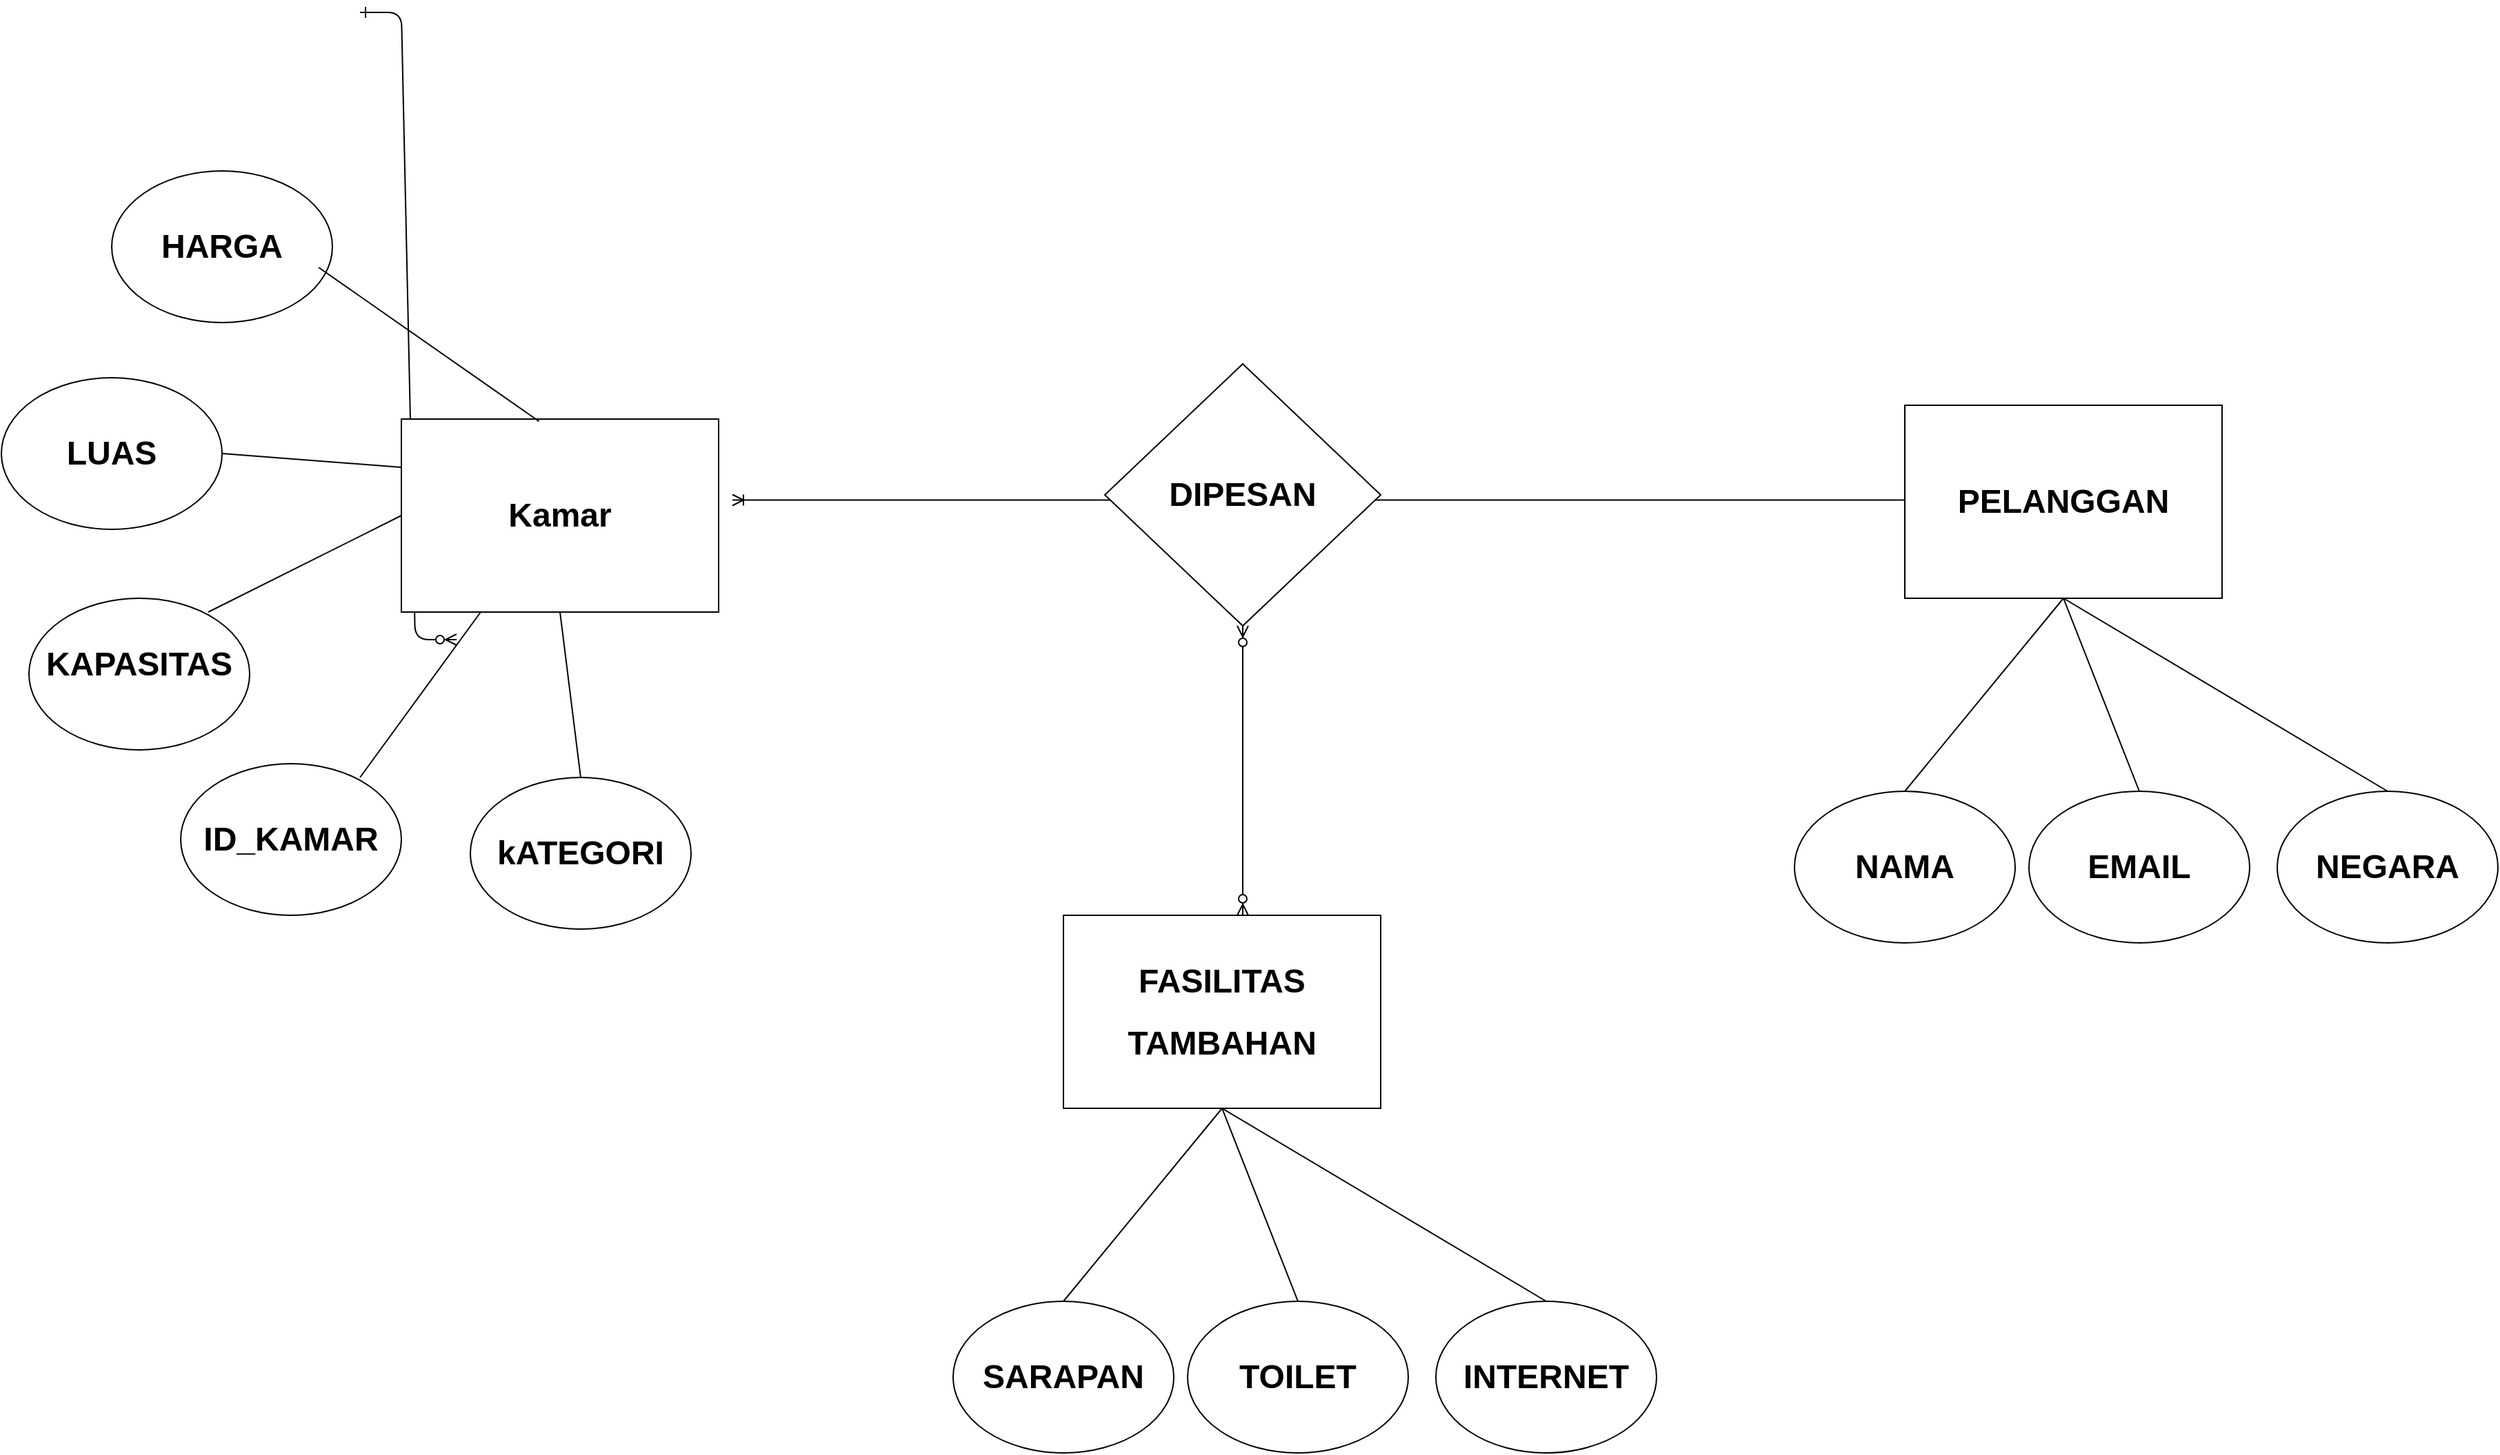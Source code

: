 <mxfile version="17.2.1" type="github">
  <diagram id="R2lEEEUBdFMjLlhIrx00" name="Page-1">
    <mxGraphModel dx="1653" dy="873" grid="1" gridSize="10" guides="1" tooltips="1" connect="1" arrows="1" fold="1" page="1" pageScale="1" pageWidth="1920" pageHeight="1200" math="0" shadow="0" extFonts="Permanent Marker^https://fonts.googleapis.com/css?family=Permanent+Marker">
      <root>
        <mxCell id="0" />
        <mxCell id="1" parent="0" />
        <mxCell id="C-vyLk0tnHw3VtMMgP7b-1" value="" style="edgeStyle=entityRelationEdgeStyle;endArrow=ERzeroToMany;startArrow=ERone;endFill=1;startFill=0;" parent="1" target="C-vyLk0tnHw3VtMMgP7b-6" edge="1">
          <mxGeometry width="100" height="100" relative="1" as="geometry">
            <mxPoint x="370" y="165" as="sourcePoint" />
            <mxPoint x="440" y="620" as="targetPoint" />
          </mxGeometry>
        </mxCell>
        <mxCell id="iZK5-GARmJ8crfaxncLN-1" value="&lt;h1&gt;&lt;b&gt;Kamar&lt;/b&gt;&lt;/h1&gt;" style="rounded=0;whiteSpace=wrap;html=1;" vertex="1" parent="1">
          <mxGeometry x="400" y="460" width="230" height="140" as="geometry" />
        </mxCell>
        <mxCell id="iZK5-GARmJ8crfaxncLN-5" value="&lt;h1&gt;ID_KAMAR&lt;/h1&gt;" style="ellipse;whiteSpace=wrap;html=1;" vertex="1" parent="1">
          <mxGeometry x="240" y="710" width="160" height="110" as="geometry" />
        </mxCell>
        <mxCell id="iZK5-GARmJ8crfaxncLN-7" value="" style="endArrow=none;html=1;rounded=0;entryX=0.25;entryY=1;entryDx=0;entryDy=0;" edge="1" parent="1" target="iZK5-GARmJ8crfaxncLN-1">
          <mxGeometry width="50" height="50" relative="1" as="geometry">
            <mxPoint x="370" y="720" as="sourcePoint" />
            <mxPoint x="460" y="610" as="targetPoint" />
          </mxGeometry>
        </mxCell>
        <mxCell id="iZK5-GARmJ8crfaxncLN-8" value="&lt;h1&gt;kATEGORI&lt;/h1&gt;" style="ellipse;whiteSpace=wrap;html=1;" vertex="1" parent="1">
          <mxGeometry x="450" y="720" width="160" height="110" as="geometry" />
        </mxCell>
        <mxCell id="iZK5-GARmJ8crfaxncLN-9" value="" style="endArrow=none;html=1;rounded=0;exitX=0.5;exitY=0;exitDx=0;exitDy=0;entryX=0.5;entryY=1;entryDx=0;entryDy=0;" edge="1" parent="1" source="iZK5-GARmJ8crfaxncLN-8" target="iZK5-GARmJ8crfaxncLN-1">
          <mxGeometry width="50" height="50" relative="1" as="geometry">
            <mxPoint x="580" y="730" as="sourcePoint" />
            <mxPoint x="545" y="590" as="targetPoint" />
          </mxGeometry>
        </mxCell>
        <mxCell id="iZK5-GARmJ8crfaxncLN-10" value="&lt;h1&gt;KAPASITAS&lt;/h1&gt;&lt;span style=&quot;color: rgba(0 , 0 , 0 , 0) ; font-family: monospace ; font-size: 0px&quot;&gt;%3CmxGraphModel%3E%3Croot%3E%3CmxCell%20id%3D%220%22%2F%3E%3CmxCell%20id%3D%221%22%20parent%3D%220%22%2F%3E%3CmxCell%20id%3D%222%22%20value%3D%22%26lt%3Bh1%26gt%3BID_KAMAR%26lt%3B%2Fh1%26gt%3B%22%20style%3D%22ellipse%3BwhiteSpace%3Dwrap%3Bhtml%3D1%3B%22%20vertex%3D%221%22%20parent%3D%221%22%3E%3CmxGeometry%20x%3D%22240%22%20y%3D%22710%22%20width%3D%22160%22%20height%3D%22110%22%20as%3D%22geometry%22%2F%3E%3C%2FmxCell%3E%3CmxCell%20id%3D%223%22%20value%3D%22%22%20style%3D%22endArrow%3Dnone%3Bhtml%3D1%3Brounded%3D0%3BentryX%3D0.25%3BentryY%3D1%3BentryDx%3D0%3BentryDy%3D0%3B%22%20edge%3D%221%22%20parent%3D%221%22%3E%3CmxGeometry%20width%3D%2250%22%20height%3D%2250%22%20relative%3D%221%22%20as%3D%22geometry%22%3E%3CmxPoint%20x%3D%22370%22%20y%3D%22720%22%20as%3D%22sourcePoint%22%2F%3E%3CmxPoint%20x%3D%22457.5%22%20y%3D%22600%22%20as%3D%22targetPoint%22%2F%3E%3C%2FmxGeometry%3E%3C%2FmxCell%3E%3C%2Froot%3E%3C%2FmxGraphModel%3E&lt;/span&gt;&lt;span style=&quot;color: rgba(0 , 0 , 0 , 0) ; font-family: monospace ; font-size: 0px&quot;&gt;%3CmxGraphModel%3E%3Croot%3E%3CmxCell%20id%3D%220%22%2F%3E%3CmxCell%20id%3D%221%22%20parent%3D%220%22%2F%3E%3CmxCell%20id%3D%222%22%20value%3D%22%26lt%3Bh1%26gt%3BID_KAMAR%26lt%3B%2Fh1%26gt%3B%22%20style%3D%22ellipse%3BwhiteSpace%3Dwrap%3Bhtml%3D1%3B%22%20vertex%3D%221%22%20parent%3D%221%22%3E%3CmxGeometry%20x%3D%22240%22%20y%3D%22710%22%20width%3D%22160%22%20height%3D%22110%22%20as%3D%22geometry%22%2F%3E%3C%2FmxCell%3E%3CmxCell%20id%3D%223%22%20value%3D%22%22%20style%3D%22endArrow%3Dnone%3Bhtml%3D1%3Brounded%3D0%3BentryX%3D0.25%3BentryY%3D1%3BentryDx%3D0%3BentryDy%3D0%3B%22%20edge%3D%221%22%20parent%3D%221%22%3E%3CmxGeometry%20width%3D%2250%22%20height%3D%2250%22%20relative%3D%221%22%20as%3D%22geometry%22%3E%3CmxPoint%20x%3D%22370%22%20y%3D%22720%22%20as%3D%22sourcePoint%22%2F%3E%3CmxPoint%20x%3D%22457.5%22%20y%3D%22600%22%20as%3D%22targetPoint%22%2F%3E%3C%2FmxGeometry%3E%3C%2FmxCell%3E%3C%2Froot%3E%3C%2FmxGraphModel%3E&lt;/span&gt;" style="ellipse;whiteSpace=wrap;html=1;" vertex="1" parent="1">
          <mxGeometry x="130" y="590" width="160" height="110" as="geometry" />
        </mxCell>
        <mxCell id="iZK5-GARmJ8crfaxncLN-11" value="" style="endArrow=none;html=1;rounded=0;entryX=0;entryY=0.5;entryDx=0;entryDy=0;" edge="1" parent="1" target="iZK5-GARmJ8crfaxncLN-1">
          <mxGeometry width="50" height="50" relative="1" as="geometry">
            <mxPoint x="260" y="600" as="sourcePoint" />
            <mxPoint x="347.5" y="480" as="targetPoint" />
          </mxGeometry>
        </mxCell>
        <mxCell id="iZK5-GARmJ8crfaxncLN-12" value="&lt;h1&gt;LUAS&lt;/h1&gt;" style="ellipse;whiteSpace=wrap;html=1;" vertex="1" parent="1">
          <mxGeometry x="110" y="430" width="160" height="110" as="geometry" />
        </mxCell>
        <mxCell id="iZK5-GARmJ8crfaxncLN-13" value="" style="endArrow=none;html=1;rounded=0;entryX=0;entryY=0.25;entryDx=0;entryDy=0;exitX=1;exitY=0.5;exitDx=0;exitDy=0;" edge="1" parent="1" source="iZK5-GARmJ8crfaxncLN-12" target="iZK5-GARmJ8crfaxncLN-1">
          <mxGeometry width="50" height="50" relative="1" as="geometry">
            <mxPoint x="240" y="440" as="sourcePoint" />
            <mxPoint x="327.5" y="320" as="targetPoint" />
          </mxGeometry>
        </mxCell>
        <mxCell id="iZK5-GARmJ8crfaxncLN-14" value="&lt;h1&gt;HARGA&lt;/h1&gt;" style="ellipse;whiteSpace=wrap;html=1;" vertex="1" parent="1">
          <mxGeometry x="190" y="280" width="160" height="110" as="geometry" />
        </mxCell>
        <mxCell id="iZK5-GARmJ8crfaxncLN-15" value="" style="endArrow=none;html=1;rounded=0;entryX=0.434;entryY=0.012;entryDx=0;entryDy=0;entryPerimeter=0;" edge="1" parent="1" target="iZK5-GARmJ8crfaxncLN-1">
          <mxGeometry width="50" height="50" relative="1" as="geometry">
            <mxPoint x="340" y="350" as="sourcePoint" />
            <mxPoint x="515" y="470" as="targetPoint" />
          </mxGeometry>
        </mxCell>
        <mxCell id="iZK5-GARmJ8crfaxncLN-16" value="" style="edgeStyle=entityRelationEdgeStyle;fontSize=12;html=1;endArrow=ERoneToMany;startArrow=ERoneToMany;rounded=0;" edge="1" parent="1">
          <mxGeometry width="100" height="100" relative="1" as="geometry">
            <mxPoint x="640" y="518.75" as="sourcePoint" />
            <mxPoint x="1500" y="518.75" as="targetPoint" />
          </mxGeometry>
        </mxCell>
        <mxCell id="iZK5-GARmJ8crfaxncLN-17" value="&lt;h1&gt;DIPESAN&lt;/h1&gt;" style="rhombus;whiteSpace=wrap;html=1;" vertex="1" parent="1">
          <mxGeometry x="910" y="420" width="200" height="190" as="geometry" />
        </mxCell>
        <mxCell id="iZK5-GARmJ8crfaxncLN-20" value="&lt;h1&gt;PELANGGAN&lt;/h1&gt;" style="rounded=0;whiteSpace=wrap;html=1;" vertex="1" parent="1">
          <mxGeometry x="1490" y="450" width="230" height="140" as="geometry" />
        </mxCell>
        <mxCell id="iZK5-GARmJ8crfaxncLN-21" value="&lt;h1&gt;NAMA&lt;/h1&gt;" style="ellipse;whiteSpace=wrap;html=1;" vertex="1" parent="1">
          <mxGeometry x="1410" y="730" width="160" height="110" as="geometry" />
        </mxCell>
        <mxCell id="iZK5-GARmJ8crfaxncLN-22" value="" style="endArrow=none;html=1;rounded=0;exitX=0.5;exitY=0;exitDx=0;exitDy=0;" edge="1" parent="1" source="iZK5-GARmJ8crfaxncLN-21">
          <mxGeometry width="50" height="50" relative="1" as="geometry">
            <mxPoint x="1540" y="740" as="sourcePoint" />
            <mxPoint x="1605" y="590" as="targetPoint" />
          </mxGeometry>
        </mxCell>
        <mxCell id="iZK5-GARmJ8crfaxncLN-23" value="&lt;h1&gt;EMAIL&lt;/h1&gt;" style="ellipse;whiteSpace=wrap;html=1;" vertex="1" parent="1">
          <mxGeometry x="1580" y="730" width="160" height="110" as="geometry" />
        </mxCell>
        <mxCell id="iZK5-GARmJ8crfaxncLN-24" value="" style="endArrow=none;html=1;rounded=0;exitX=0.5;exitY=0;exitDx=0;exitDy=0;entryX=0.5;entryY=1;entryDx=0;entryDy=0;" edge="1" parent="1" source="iZK5-GARmJ8crfaxncLN-23" target="iZK5-GARmJ8crfaxncLN-20">
          <mxGeometry width="50" height="50" relative="1" as="geometry">
            <mxPoint x="1710" y="740" as="sourcePoint" />
            <mxPoint x="1560" y="640" as="targetPoint" />
          </mxGeometry>
        </mxCell>
        <mxCell id="iZK5-GARmJ8crfaxncLN-25" value="&lt;h1&gt;NEGARA&lt;/h1&gt;" style="ellipse;whiteSpace=wrap;html=1;" vertex="1" parent="1">
          <mxGeometry x="1760" y="730" width="160" height="110" as="geometry" />
        </mxCell>
        <mxCell id="iZK5-GARmJ8crfaxncLN-26" value="" style="endArrow=none;html=1;rounded=0;exitX=0.5;exitY=0;exitDx=0;exitDy=0;" edge="1" parent="1" source="iZK5-GARmJ8crfaxncLN-25">
          <mxGeometry width="50" height="50" relative="1" as="geometry">
            <mxPoint x="610" y="760" as="sourcePoint" />
            <mxPoint x="1605" y="590" as="targetPoint" />
          </mxGeometry>
        </mxCell>
        <mxCell id="iZK5-GARmJ8crfaxncLN-27" value="&lt;h1&gt;FASILITAS&lt;/h1&gt;&lt;h1&gt;TAMBAHAN&lt;/h1&gt;" style="rounded=0;whiteSpace=wrap;html=1;" vertex="1" parent="1">
          <mxGeometry x="880" y="820" width="230" height="140" as="geometry" />
        </mxCell>
        <mxCell id="iZK5-GARmJ8crfaxncLN-28" value="&lt;h1&gt;SARAPAN&lt;/h1&gt;" style="ellipse;whiteSpace=wrap;html=1;" vertex="1" parent="1">
          <mxGeometry x="800" y="1100" width="160" height="110" as="geometry" />
        </mxCell>
        <mxCell id="iZK5-GARmJ8crfaxncLN-29" value="" style="endArrow=none;html=1;rounded=0;exitX=0.5;exitY=0;exitDx=0;exitDy=0;" edge="1" parent="1" source="iZK5-GARmJ8crfaxncLN-28">
          <mxGeometry width="50" height="50" relative="1" as="geometry">
            <mxPoint x="930" y="1110" as="sourcePoint" />
            <mxPoint x="995" y="960" as="targetPoint" />
          </mxGeometry>
        </mxCell>
        <mxCell id="iZK5-GARmJ8crfaxncLN-30" value="&lt;h1&gt;TOILET&lt;/h1&gt;" style="ellipse;whiteSpace=wrap;html=1;" vertex="1" parent="1">
          <mxGeometry x="970" y="1100" width="160" height="110" as="geometry" />
        </mxCell>
        <mxCell id="iZK5-GARmJ8crfaxncLN-31" value="" style="endArrow=none;html=1;rounded=0;exitX=0.5;exitY=0;exitDx=0;exitDy=0;entryX=0.5;entryY=1;entryDx=0;entryDy=0;" edge="1" parent="1" source="iZK5-GARmJ8crfaxncLN-30" target="iZK5-GARmJ8crfaxncLN-27">
          <mxGeometry width="50" height="50" relative="1" as="geometry">
            <mxPoint x="1100" y="1110" as="sourcePoint" />
            <mxPoint x="950" y="1010" as="targetPoint" />
          </mxGeometry>
        </mxCell>
        <mxCell id="iZK5-GARmJ8crfaxncLN-32" value="&lt;h1&gt;INTERNET&lt;/h1&gt;" style="ellipse;whiteSpace=wrap;html=1;" vertex="1" parent="1">
          <mxGeometry x="1150" y="1100" width="160" height="110" as="geometry" />
        </mxCell>
        <mxCell id="iZK5-GARmJ8crfaxncLN-33" value="" style="endArrow=none;html=1;rounded=0;exitX=0.5;exitY=0;exitDx=0;exitDy=0;" edge="1" parent="1" source="iZK5-GARmJ8crfaxncLN-32">
          <mxGeometry width="50" height="50" relative="1" as="geometry">
            <mxPoint y="1130" as="sourcePoint" />
            <mxPoint x="995" y="960" as="targetPoint" />
          </mxGeometry>
        </mxCell>
        <mxCell id="iZK5-GARmJ8crfaxncLN-34" value="" style="fontSize=12;html=1;endArrow=ERzeroToMany;endFill=1;startArrow=ERzeroToMany;rounded=0;" edge="1" parent="1">
          <mxGeometry width="100" height="100" relative="1" as="geometry">
            <mxPoint x="1010" y="820" as="sourcePoint" />
            <mxPoint x="1010" y="610" as="targetPoint" />
          </mxGeometry>
        </mxCell>
      </root>
    </mxGraphModel>
  </diagram>
</mxfile>
